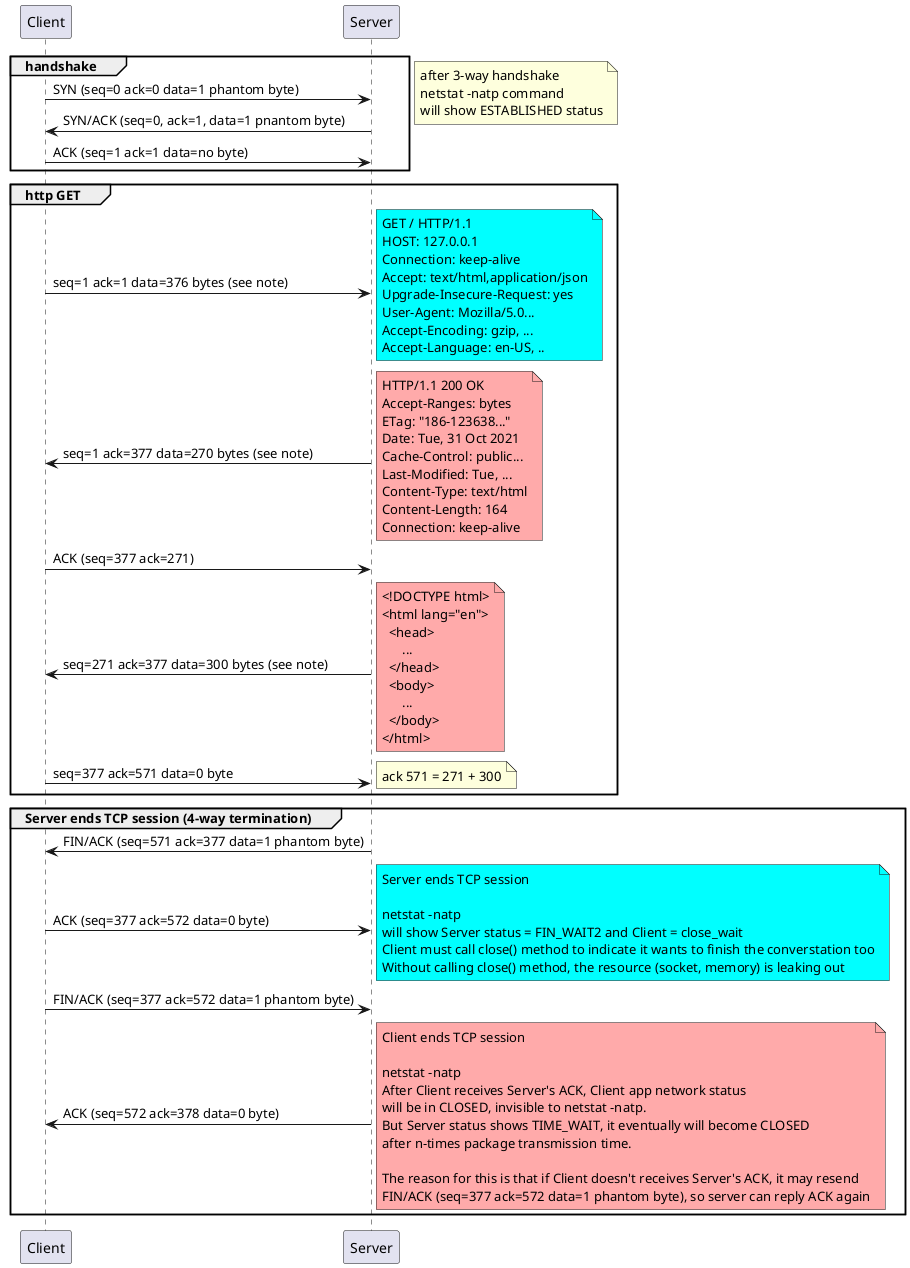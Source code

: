 @startuml

group handshake
Client -> Server: SYN (seq=0 ack=0 data=1 phantom byte)
Client <- Server: SYN/ACK (seq=0, ack=1, data=1 pnantom byte)
Client -> Server: ACK (seq=1 ack=1 data=no byte)
end
note right
after 3-way handshake
netstat -natp command
will show ESTABLISHED status
end note

group http GET
Client -> Server: seq=1 ack=1 data=376 bytes (see note)
note right #aqua
GET / HTTP/1.1
HOST: 127.0.0.1
Connection: keep-alive
Accept: text/html,application/json
Upgrade-Insecure-Request: yes
User-Agent: Mozilla/5.0...
Accept-Encoding: gzip, ...
Accept-Language: en-US, ..
end note

Client <- Server: seq=1 ack=377 data=270 bytes (see note)
note right #FFAAAA
HTTP/1.1 200 OK
Accept-Ranges: bytes
ETag: "186-123638..."
Date: Tue, 31 Oct 2021
Cache-Control: public...
Last-Modified: Tue, ...
Content-Type: text/html
Content-Length: 164
Connection: keep-alive
end note

Client -> Server: ACK (seq=377 ack=271)

Client <- Server: seq=271 ack=377 data=300 bytes (see note)
note right #FFAAAA
<!DOCTYPE html>
<html lang="en">
  <head>
      ...
  </head>
  <body>
      ...
  </body>
</html>
end note

Client -> Server: seq=377 ack=571 data=0 byte
note right: ack 571 = 271 + 300
end

group Server ends TCP session (4-way termination)
Client <- Server: FIN/ACK (seq=571 ack=377 data=1 phantom byte)
Client -> Server: ACK (seq=377 ack=572 data=0 byte)
note right #aqua
Server ends TCP session

netstat -natp
will show Server status = FIN_WAIT2 and Client = close_wait
Client must call close() method to indicate it wants to finish the converstation too
Without calling close() method, the resource (socket, memory) is leaking out
end note

Client -> Server: FIN/ACK (seq=377 ack=572 data=1 phantom byte)
Client <- Server: ACK (seq=572 ack=378 data=0 byte)
note right #FFAAAA
Client ends TCP session

netstat -natp
After Client receives Server's ACK, Client app network status
will be in CLOSED, invisible to netstat -natp.
But Server status shows TIME_WAIT, it eventually will become CLOSED
after n-times package transmission time.

The reason for this is that if Client doesn't receives Server's ACK, it may resend
FIN/ACK (seq=377 ack=572 data=1 phantom byte), so server can reply ACK again
end note

end

@enduml
